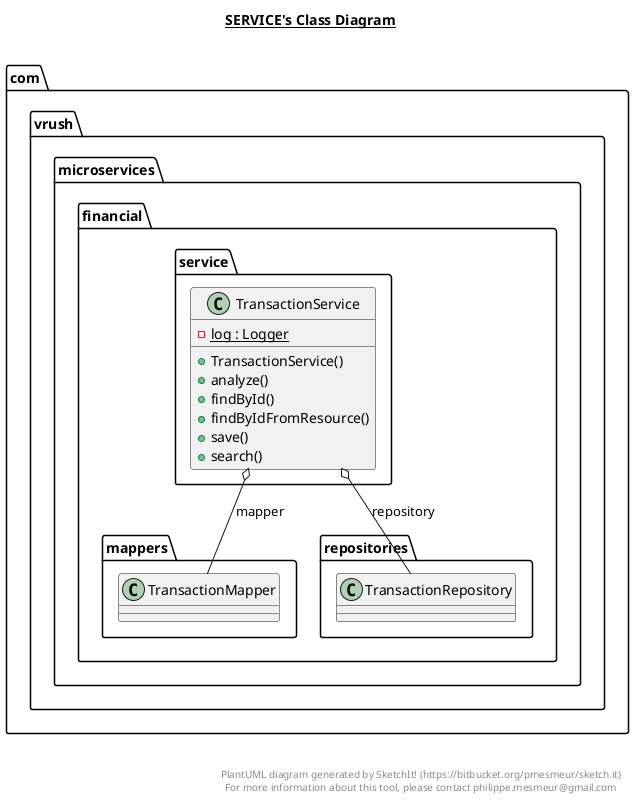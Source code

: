 @startuml

title __SERVICE's Class Diagram__\n

  namespace com.vrush.microservices.financial {
    namespace service {
      class com.vrush.microservices.financial.service.TransactionService {
          {static} - log : Logger
          + TransactionService()
          + analyze()
          + findById()
          + findByIdFromResource()
          + save()
          + search()
      }
    }
  }
  

  com.vrush.microservices.financial.service.TransactionService o-- com.vrush.microservices.financial.mappers.TransactionMapper : mapper
  com.vrush.microservices.financial.service.TransactionService o-- com.vrush.microservices.financial.repositories.TransactionRepository : repository


right footer


PlantUML diagram generated by SketchIt! (https://bitbucket.org/pmesmeur/sketch.it)
For more information about this tool, please contact philippe.mesmeur@gmail.com
endfooter

@enduml

